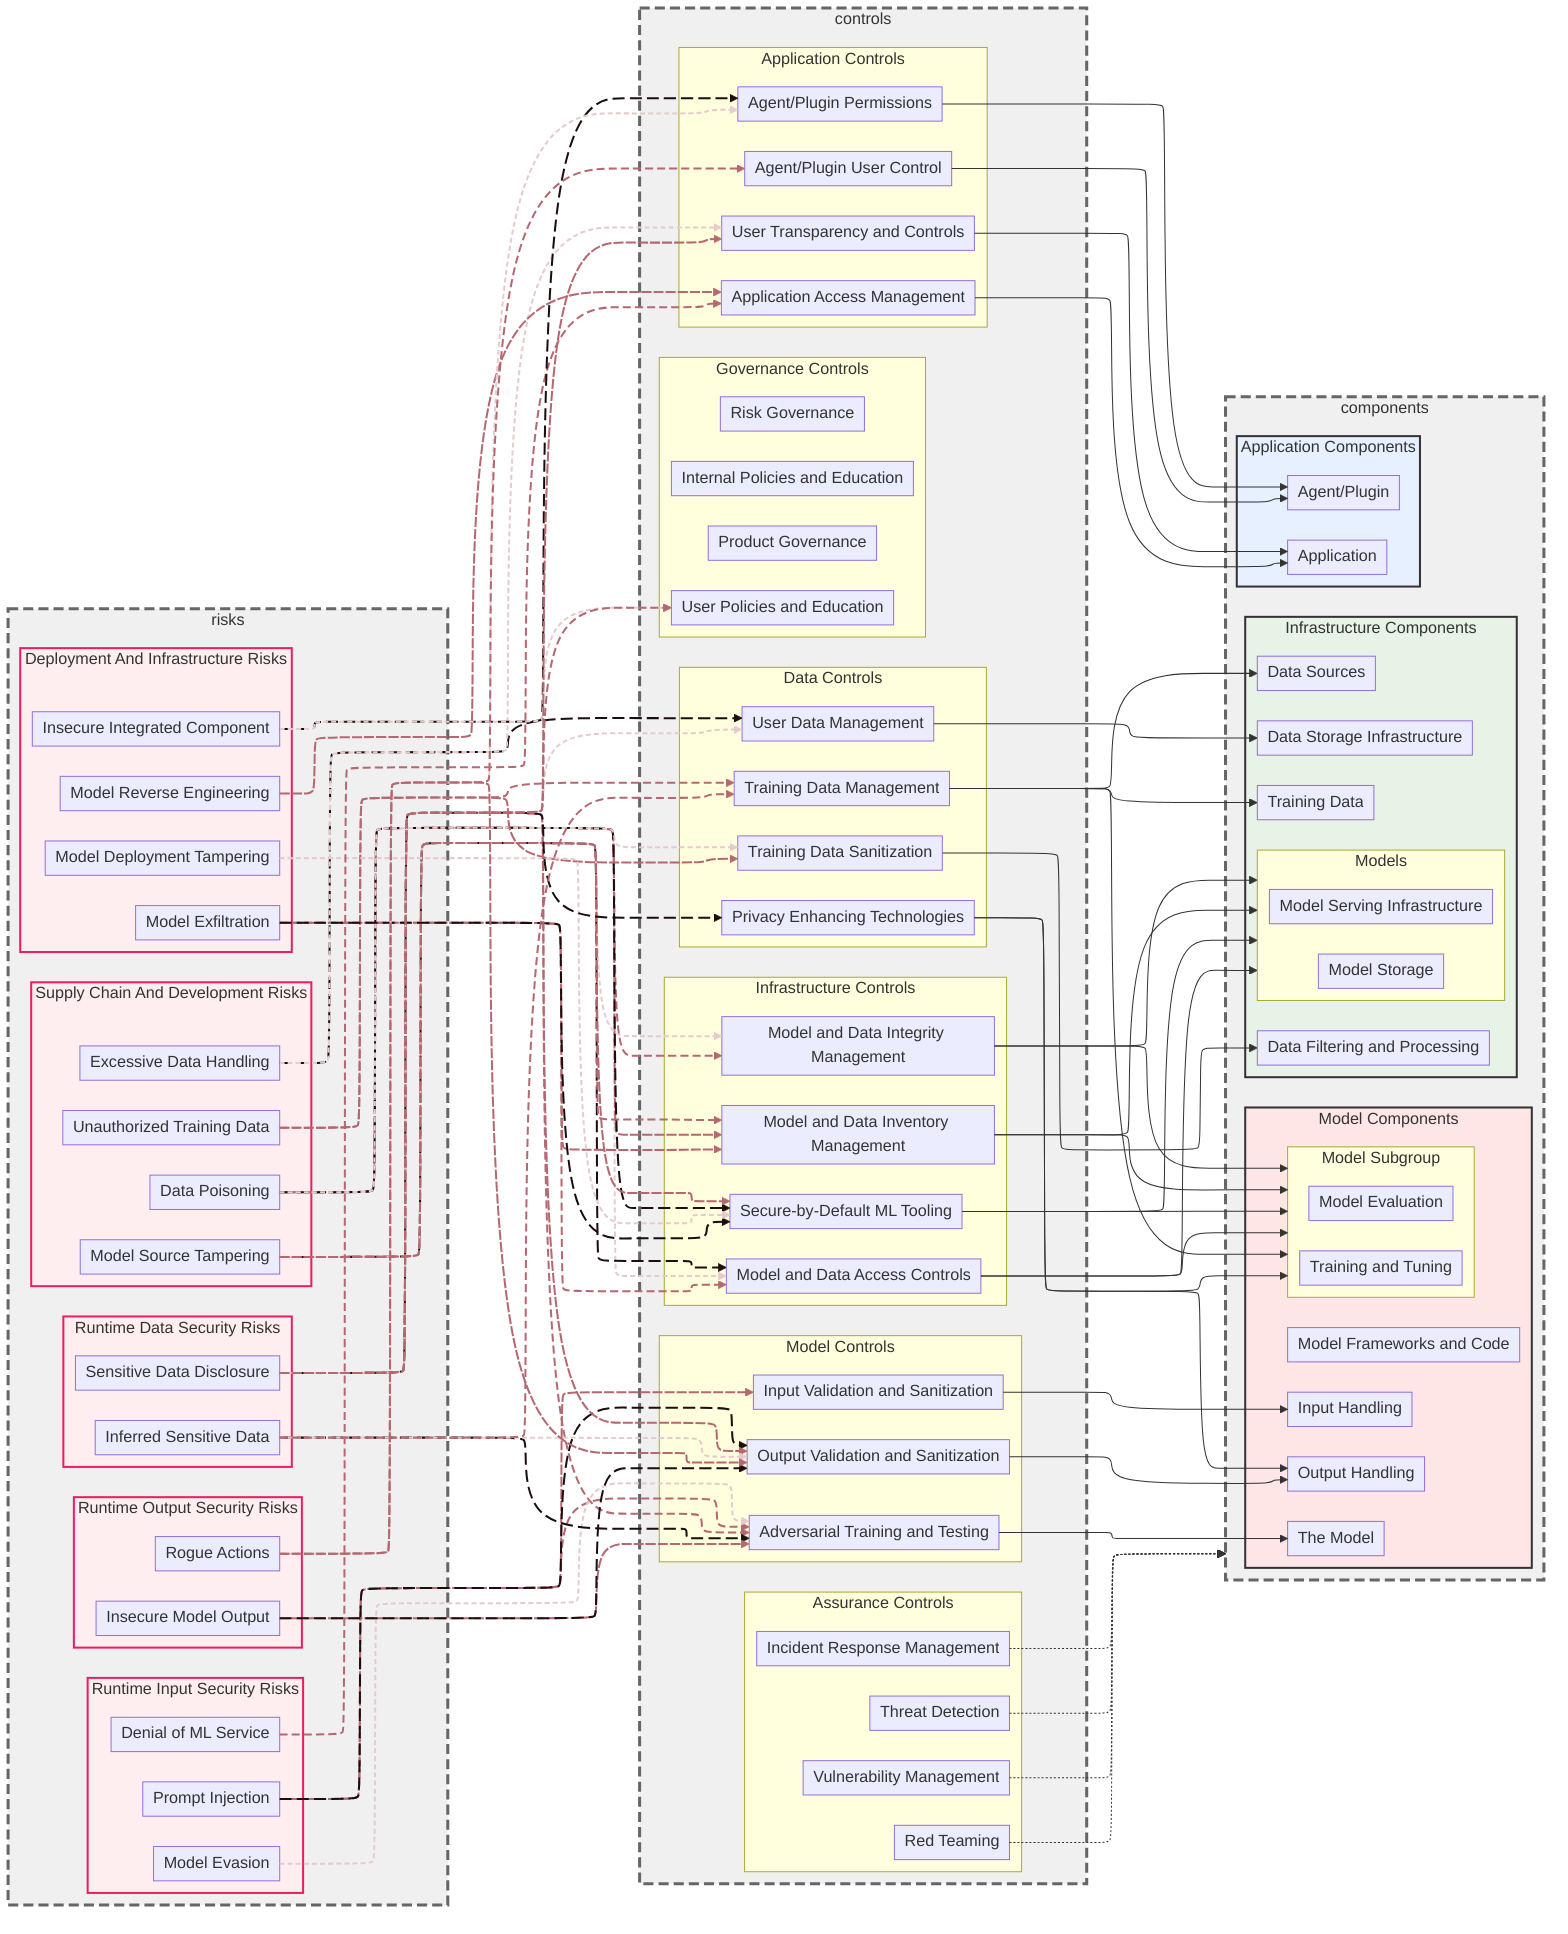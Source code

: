---
config:
  layout: elk
  elk:
    mergeEdges: True
    nodePlacementStrategy: NETWORK_SIMPLEX
---

graph LR
   %%{init: {'flowchart': {'nodeSpacing': 30, 'rankSpacing': 40, 'padding': 5, 'wrappingWidth': 250}}}%%
    classDef hidden display: none;
    classDef allControl stroke:#4285f4,stroke-width:2px,stroke-dasharray: 5 5

    subgraph risks
    subgraph risksSupplyChainAndDevelopment ["Supply Chain And Development Risks"]
        DP[Data Poisoning]
        EDH[Excessive Data Handling]
        MST[Model Source Tampering]
        UTD[Unauthorized Training Data]
    end

    subgraph risksDeploymentAndInfrastructure ["Deployment And Infrastructure Risks"]
        IIC[Insecure Integrated Component]
        MDT[Model Deployment Tampering]
        MRE[Model Reverse Engineering]
        MXF[Model Exfiltration]
    end

    subgraph risksRuntimeInputSecurity ["Runtime Input Security Risks"]
        DMS[Denial of ML Service]
        MEV[Model Evasion]
        PIJ[Prompt Injection]
    end

    subgraph risksRuntimeDataSecurity ["Runtime Data Security Risks"]
        ISD[Inferred Sensitive Data]
        SDD[Sensitive Data Disclosure]
    end

    subgraph risksRuntimeOutputSecurity ["Runtime Output Security Risks"]
        IMO[Insecure Model Output]
        RA[Rogue Actions]
    end

    end

    subgraph controls
    subgraph controlsData ["Data Controls"]
        controlPrivacyEnhancingTechnologies[Privacy Enhancing Technologies]
        controlTrainingDataManagement[Training Data Management]
        controlTrainingDataSanitization[Training Data Sanitization]
        controlUserDataManagement[User Data Management]
    end

    subgraph controlsInfrastructure ["Infrastructure Controls"]
        controlModelAndDataAccessControls[Model and Data Access Controls]
        controlModelAndDataIntegrityManagement[Model and Data Integrity Management]
        controlModelAndDataInventoryManagement[Model and Data Inventory Management]
        controlSecureByDefaultMLTooling[Secure-by-Default ML Tooling]
    end

    subgraph controlsModel ["Model Controls"]
        controlAdversarialTrainingAndTesting[Adversarial Training and Testing]
        controlInputValidationAndSanitization[Input Validation and Sanitization]
        controlOutputValidationAndSanitization[Output Validation and Sanitization]
    end

    subgraph controlsApplication ["Application Controls"]
        controlAgentPluginPermissions[Agent/Plugin Permissions]
        controlAgentPluginUserControl[Agent/Plugin User Control]
        controlApplicationAccessManagement[Application Access Management]
        controlUserTransparencyAndControls[User Transparency and Controls]
    end

    subgraph controlsAssurance ["Assurance Controls"]
        controlIncidentResponseManagement[Incident Response Management]
        controlRedTeaming[Red Teaming]
        controlThreatDetection[Threat Detection]
        controlVulnerabilityManagement[Vulnerability Management]
    end

    subgraph controlsGovernance ["Governance Controls"]
        direction LR
        controlInternalPoliciesAndEducation[Internal Policies and Education]
        controlProductGovernance[Product Governance]
        controlRiskGovernance[Risk Governance]
        controlUserPoliciesAndEducation[User Policies and Education]
    end

    end

    subgraph components
    subgraph componentsInfrastructure ["Infrastructure Components"]
        componentDataFilteringAndProcessing[Data Filtering and Processing]
        componentDataSources[Data Sources]
        componentDataStorage[Data Storage Infrastructure]
        componentTrainingData[Training Data]
        subgraph componentsModels ["Models"]
            componentModelServing[Model Serving Infrastructure]
            componentModelStorage[Model Storage]
        end
    end

    subgraph componentsModel ["Model Components"]
        componentInputHandling[Input Handling]
        componentModelFrameworksAndCode[Model Frameworks and Code]
        componentOutputHandling[Output Handling]
        componentTheModel[The Model]
        subgraph componentsModelSubgroup ["Model Subgroup"]
            componentModelEvaluation[Model Evaluation]
            componentModelTrainingTuning[Training and Tuning]
        end
    end

    subgraph componentsApplication ["Application Components"]
        componentAgentPlugin[Agent/Plugin]
        componentApplication[Application]
    end

    end

    %% Risk to Control relationships
    DP --> controlModelAndDataAccessControls
    DP --> controlModelAndDataIntegrityManagement
    DP --> controlModelAndDataInventoryManagement
    DP --> controlSecureByDefaultMLTooling
    DP --> controlTrainingDataSanitization
    UTD --> controlTrainingDataManagement
    UTD --> controlTrainingDataSanitization
    MST --> controlModelAndDataAccessControls
    MST --> controlModelAndDataIntegrityManagement
    MST --> controlModelAndDataInventoryManagement
    MST --> controlSecureByDefaultMLTooling
    EDH --> controlUserDataManagement
    EDH --> controlUserTransparencyAndControls
    MXF --> controlModelAndDataAccessControls
    MXF --> controlModelAndDataInventoryManagement
    MXF --> controlSecureByDefaultMLTooling
    MDT --> controlSecureByDefaultMLTooling
    DMS --> controlApplicationAccessManagement
    MRE --> controlApplicationAccessManagement
    IIC --> controlAgentPluginPermissions
    IIC --> controlUserPoliciesAndEducation
    PIJ --> controlAdversarialTrainingAndTesting
    PIJ --> controlInputValidationAndSanitization
    PIJ --> controlOutputValidationAndSanitization
    MEV --> controlAdversarialTrainingAndTesting
    SDD --> controlAdversarialTrainingAndTesting
    SDD --> controlOutputValidationAndSanitization
    SDD --> controlPrivacyEnhancingTechnologies
    SDD --> controlUserDataManagement
    SDD --> controlUserPoliciesAndEducation
    SDD --> controlUserTransparencyAndControls
    ISD --> controlAdversarialTrainingAndTesting
    ISD --> controlOutputValidationAndSanitization
    ISD --> controlTrainingDataManagement
    IMO --> controlAdversarialTrainingAndTesting
    IMO --> controlOutputValidationAndSanitization
    RA --> controlAgentPluginPermissions
    RA --> controlAgentPluginUserControl
    RA --> controlOutputValidationAndSanitization

    %% Control to Component relationships (reused from ControlGraph)
    controlPrivacyEnhancingTechnologies --> componentOutputHandling
    controlPrivacyEnhancingTechnologies --> componentsModelSubgroup
    controlTrainingDataManagement --> componentDataSources
    controlTrainingDataManagement --> componentTrainingData
    controlTrainingDataManagement --> componentsModelSubgroup
    controlTrainingDataSanitization --> componentDataFilteringAndProcessing
    controlUserDataManagement --> componentDataStorage
    controlModelAndDataInventoryManagement --> componentsModelSubgroup
    controlModelAndDataInventoryManagement --> componentsModels
    controlModelAndDataAccessControls --> componentsModelSubgroup
    controlModelAndDataAccessControls --> componentsModels
    controlModelAndDataIntegrityManagement --> componentsModelSubgroup
    controlModelAndDataIntegrityManagement --> componentsModels
    controlSecureByDefaultMLTooling --> componentsModelSubgroup
    controlSecureByDefaultMLTooling --> componentsModels
    controlInputValidationAndSanitization --> componentInputHandling
    controlOutputValidationAndSanitization --> componentOutputHandling
    controlAdversarialTrainingAndTesting --> componentTheModel
    controlApplicationAccessManagement --> componentApplication
    controlUserTransparencyAndControls --> componentApplication
    controlAgentPluginUserControl --> componentAgentPlugin
    controlAgentPluginPermissions --> componentAgentPlugin
    controlRedTeaming -.-> components
    controlVulnerabilityManagement -.-> components
    controlThreatDetection -.-> components
    controlIncidentResponseManagement -.-> components

    %% Edge styling
    linkStyle 0,4,8,12,16,20,24,28,32,36 stroke:#e6cbce,stroke-width:2px,stroke-dasharray: 5 3
    linkStyle 1,5,9,13,17,21,25,29,33,37 stroke:#b66871,stroke-width:2px,stroke-dasharray: 8 4
    linkStyle 2,6,10,14,18,22,26,30,34,38 stroke:#b66871,stroke-width:2px,stroke-dasharray: 10 2
    linkStyle 3,7,11,15,19,23,27,31,35 stroke:#1c0d0f,stroke-width:2px,stroke-dasharray: 12 5

%% Node style definitions
    style risksSupplyChainAndDevelopment fill:#ffeef0,stroke:#e91e63,stroke-width:2px
    style risksDeploymentAndInfrastructure fill:#ffeef0,stroke:#e91e63,stroke-width:2px
    style risksRuntimeInputSecurity fill:#ffeef0,stroke:#e91e63,stroke-width:2px
    style risksRuntimeDataSecurity fill:#ffeef0,stroke:#e91e63,stroke-width:2px
    style risksRuntimeOutputSecurity fill:#ffeef0,stroke:#e91e63,stroke-width:2px
    style components fill:#f0f0f0,stroke:#666666,stroke-width:3px,stroke-dasharray: 10 5
    style controls fill:#f0f0f0,stroke:#666666,stroke-width:3px,stroke-dasharray: 10 5
    style risks fill:#f0f0f0,stroke:#666666,stroke-width:3px,stroke-dasharray: 10 5
    style componentsInfrastructure fill:#e6f3e6,stroke:#333333,stroke-width:2px
    style componentsApplication fill:#e6f0ff,stroke:#333333,stroke-width:2px
    style componentsModel fill:#ffe6e6,stroke:#333333,stroke-width:2px